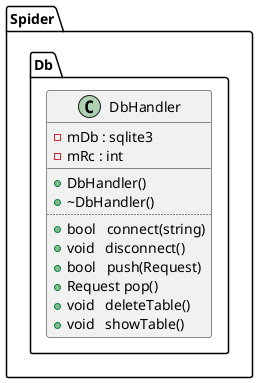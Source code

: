 @startuml

namespace Spider {

namespace Db {

    class DbHandler {
        -mDb : sqlite3
        -mRc : int
        __
        +DbHandler()
        +~DbHandler()
        ..
        +bool   connect(string)
        +void   disconnect()
        +bool   push(Request)
        +Request pop()
        +void   deleteTable()
        +void   showTable()
    }

}
}

@enduml